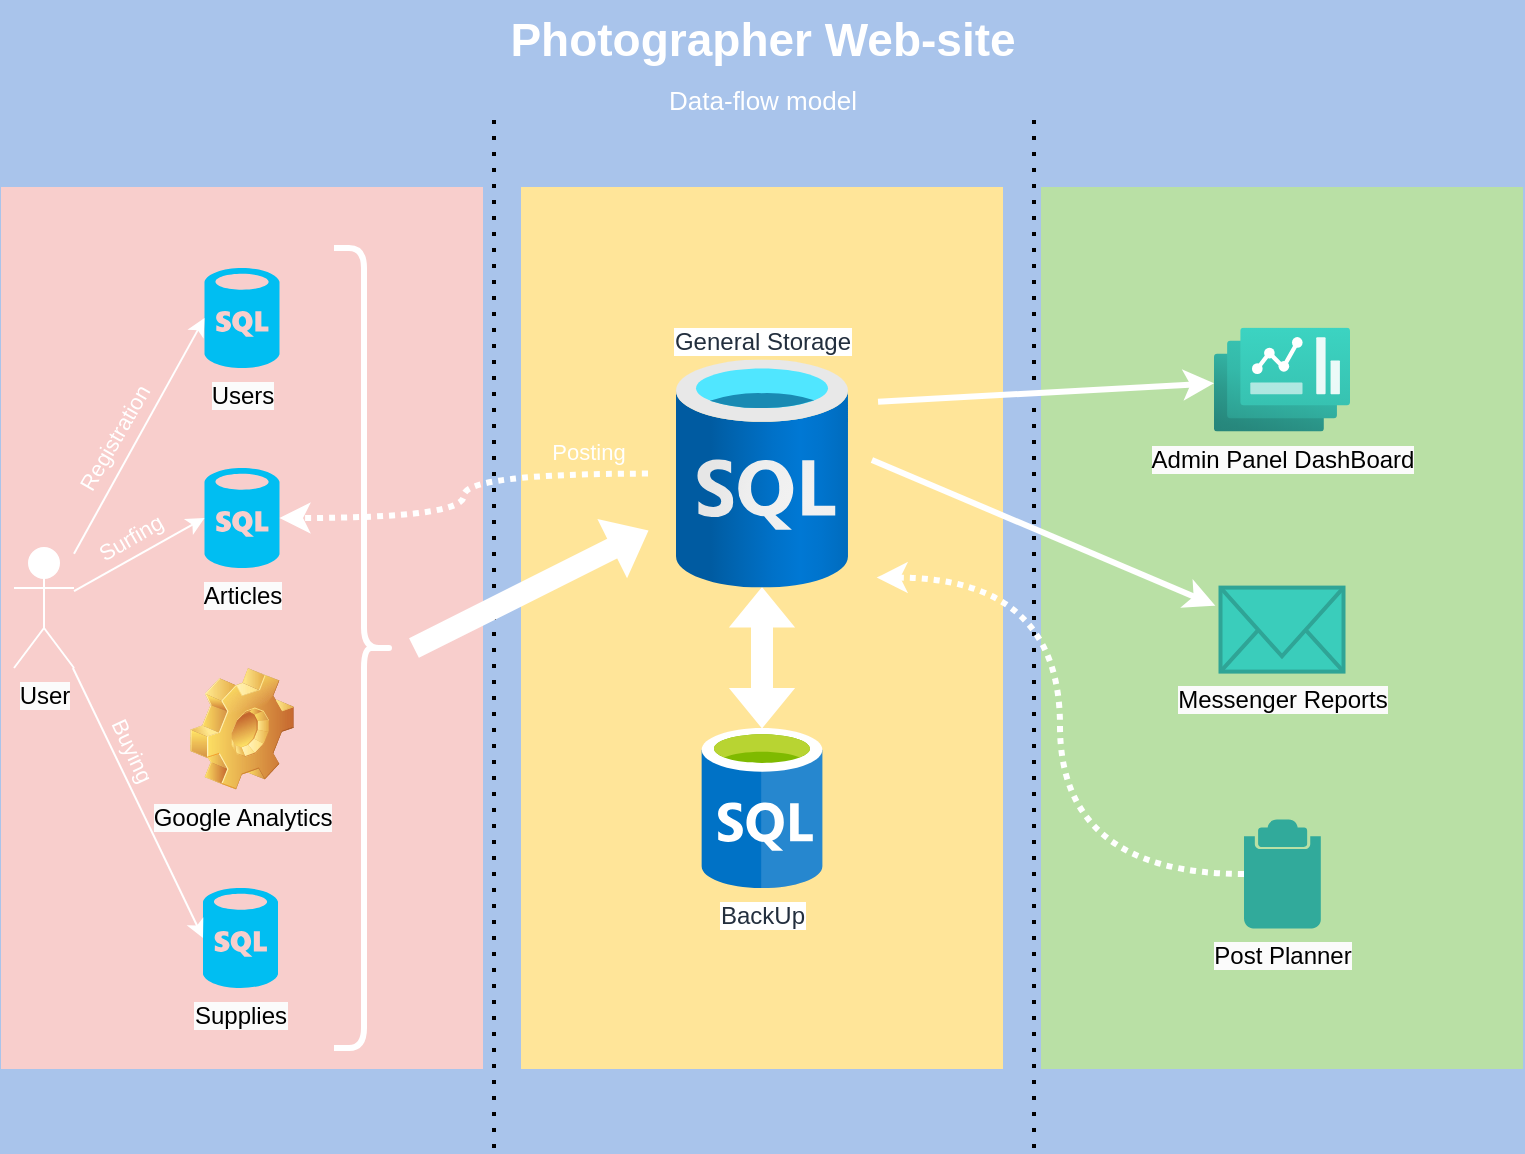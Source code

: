 <mxfile version="20.7.4" type="device"><diagram id="Rt0gpjB9u6Wwgif-axTd" name="Страница 1"><mxGraphModel dx="875" dy="558" grid="1" gridSize="10" guides="1" tooltips="1" connect="1" arrows="1" fold="1" page="1" pageScale="1" pageWidth="1169" pageHeight="827" background="#A9C4EB" math="0" shadow="0"><root><mxCell id="0"/><mxCell id="1" parent="0"/><mxCell id="FRi6zXI5EyikwrQfMSg7-2" value="" style="rounded=0;whiteSpace=wrap;html=1;fillColor=#F8CECC;strokeColor=#F8CECC;" vertex="1" parent="1"><mxGeometry x="205" y="194" width="240" height="440" as="geometry"/></mxCell><mxCell id="FRi6zXI5EyikwrQfMSg7-3" value="" style="rounded=0;whiteSpace=wrap;html=1;strokeColor=#FFE599;fillColor=#FFE599;" vertex="1" parent="1"><mxGeometry x="465" y="194" width="240" height="440" as="geometry"/></mxCell><mxCell id="FRi6zXI5EyikwrQfMSg7-4" value="" style="rounded=0;whiteSpace=wrap;html=1;strokeColor=#B9E0A5;fillColor=#B9E0A5;" vertex="1" parent="1"><mxGeometry x="725" y="194" width="240" height="440" as="geometry"/></mxCell><mxCell id="FRi6zXI5EyikwrQfMSg7-6" value="" style="endArrow=none;dashed=1;html=1;dashPattern=1 3;strokeWidth=2;rounded=0;" edge="1" parent="1"><mxGeometry width="50" height="50" relative="1" as="geometry"><mxPoint x="451" y="674" as="sourcePoint"/><mxPoint x="451" y="154" as="targetPoint"/></mxGeometry></mxCell><mxCell id="FRi6zXI5EyikwrQfMSg7-7" value="" style="endArrow=none;dashed=1;html=1;dashPattern=1 3;strokeWidth=2;rounded=0;" edge="1" parent="1"><mxGeometry width="50" height="50" relative="1" as="geometry"><mxPoint x="721" y="674" as="sourcePoint"/><mxPoint x="721" y="154" as="targetPoint"/></mxGeometry></mxCell><mxCell id="FRi6zXI5EyikwrQfMSg7-9" value="BackUp" style="sketch=0;aspect=fixed;html=1;points=[];align=center;image;fontSize=12;image=img/lib/mscae/SQL_Database_generic.svg;dashed=0;fontFamily=Helvetica;fontColor=#232F3E;strokeColor=#232F3E;fillColor=#ffffff;gradientColor=none;" vertex="1" parent="1"><mxGeometry x="545" y="464" width="80" height="80" as="geometry"/></mxCell><mxCell id="FRi6zXI5EyikwrQfMSg7-10" value="&lt;span style=&quot;background-color: rgb(251, 251, 251);&quot;&gt;Users&lt;/span&gt;" style="verticalLabelPosition=bottom;html=1;verticalAlign=top;align=center;strokeColor=none;fillColor=#00BEF2;shape=mxgraph.azure.sql_database;" vertex="1" parent="1"><mxGeometry x="306.25" y="234" width="37.5" height="50" as="geometry"/></mxCell><mxCell id="FRi6zXI5EyikwrQfMSg7-11" value="&lt;span style=&quot;background-color: rgb(251, 251, 251);&quot;&gt;Articles&lt;/span&gt;" style="verticalLabelPosition=bottom;html=1;verticalAlign=top;align=center;strokeColor=none;fillColor=#00BEF2;shape=mxgraph.azure.sql_database;" vertex="1" parent="1"><mxGeometry x="306.25" y="334" width="37.5" height="50" as="geometry"/></mxCell><mxCell id="FRi6zXI5EyikwrQfMSg7-12" value="&lt;span style=&quot;background-color: rgb(251, 251, 251);&quot;&gt;Supplies&lt;/span&gt;" style="verticalLabelPosition=bottom;html=1;verticalAlign=top;align=center;strokeColor=none;fillColor=#00BEF2;shape=mxgraph.azure.sql_database;" vertex="1" parent="1"><mxGeometry x="305.5" y="544" width="37.5" height="50" as="geometry"/></mxCell><mxCell id="FRi6zXI5EyikwrQfMSg7-13" value="&lt;span style=&quot;background-color: rgb(251, 251, 251);&quot;&gt;Google Analytics&lt;/span&gt;" style="shape=image;html=1;verticalLabelPosition=bottom;verticalAlign=top;imageAspect=1;aspect=fixed;image=img/clipart/Gear_128x128.png;strokeColor=#B9E0A5;fillColor=#B9E0A5;" vertex="1" parent="1"><mxGeometry x="299" y="434" width="52" height="61" as="geometry"/></mxCell><mxCell id="FRi6zXI5EyikwrQfMSg7-15" value="&lt;span style=&quot;background-color: rgb(251, 251, 251);&quot;&gt;Admin Panel DashBoard&lt;/span&gt;" style="aspect=fixed;html=1;points=[];align=center;image;fontSize=12;image=img/lib/azure2/other/Dashboard_Hub.svg;strokeColor=#B9E0A5;fillColor=#B9E0A5;" vertex="1" parent="1"><mxGeometry x="811" y="263.8" width="68" height="52" as="geometry"/></mxCell><mxCell id="FRi6zXI5EyikwrQfMSg7-16" value="&lt;span style=&quot;background-color: rgb(251, 251, 251);&quot;&gt;Messenger Reports&lt;/span&gt;" style="html=1;verticalLabelPosition=bottom;align=center;labelBackgroundColor=#ffffff;verticalAlign=top;strokeWidth=2;strokeColor=#2fa496;shadow=0;dashed=0;shape=mxgraph.ios7.icons.mail;fillColor=#3acdbb;" vertex="1" parent="1"><mxGeometry x="814.25" y="393.8" width="61.5" height="42" as="geometry"/></mxCell><mxCell id="FRi6zXI5EyikwrQfMSg7-17" value="&lt;span style=&quot;background-color: rgb(251, 251, 251);&quot;&gt;Post Planner&lt;/span&gt;" style="shadow=0;dashed=0;html=1;strokeColor=none;fillColor=#31aa9b;labelPosition=center;verticalLabelPosition=bottom;verticalAlign=top;align=center;outlineConnect=0;shape=mxgraph.veeam.failover_plan;" vertex="1" parent="1"><mxGeometry x="826" y="509.8" width="38.4" height="54.4" as="geometry"/></mxCell><mxCell id="FRi6zXI5EyikwrQfMSg7-20" value="User" style="shape=umlActor;verticalLabelPosition=bottom;verticalAlign=top;html=1;outlineConnect=0;labelBackgroundColor=#fbfbfb;strokeColor=#FFFFFF;fillColor=#FFFFFF;" vertex="1" parent="1"><mxGeometry x="211" y="374" width="30" height="60" as="geometry"/></mxCell><mxCell id="FRi6zXI5EyikwrQfMSg7-25" value="" style="shape=flexArrow;endArrow=classic;startArrow=classic;html=1;rounded=0;strokeColor=#FFFFFF;fillColor=default;" edge="1" parent="1" source="FRi6zXI5EyikwrQfMSg7-9" target="FRi6zXI5EyikwrQfMSg7-8"><mxGeometry width="100" height="100" relative="1" as="geometry"><mxPoint x="531" y="474" as="sourcePoint"/><mxPoint x="631" y="374" as="targetPoint"/></mxGeometry></mxCell><mxCell id="FRi6zXI5EyikwrQfMSg7-8" value="General Storage" style="aspect=fixed;html=1;points=[];align=center;image;fontSize=12;image=img/lib/azure2/databases/SQL_Database.svg;dashed=0;fontFamily=Helvetica;fontColor=#232F3E;strokeColor=#232F3E;fillColor=#ffffff;gradientColor=none;sketch=0;labelPosition=center;verticalLabelPosition=top;verticalAlign=bottom;" vertex="1" parent="1"><mxGeometry x="528" y="279.8" width="114" height="114" as="geometry"/></mxCell><mxCell id="FRi6zXI5EyikwrQfMSg7-26" value="" style="endArrow=classic;html=1;rounded=0;entryX=0;entryY=0.5;entryDx=0;entryDy=0;entryPerimeter=0;strokeColor=#FFFFFF;" edge="1" parent="1" source="FRi6zXI5EyikwrQfMSg7-20" target="FRi6zXI5EyikwrQfMSg7-10"><mxGeometry width="50" height="50" relative="1" as="geometry"><mxPoint x="561" y="444" as="sourcePoint"/><mxPoint x="611" y="394" as="targetPoint"/></mxGeometry></mxCell><mxCell id="FRi6zXI5EyikwrQfMSg7-27" value="" style="endArrow=classic;html=1;rounded=0;entryX=0;entryY=0.5;entryDx=0;entryDy=0;entryPerimeter=0;strokeColor=#FFFFFF;" edge="1" parent="1" source="FRi6zXI5EyikwrQfMSg7-20" target="FRi6zXI5EyikwrQfMSg7-11"><mxGeometry width="50" height="50" relative="1" as="geometry"><mxPoint x="561" y="444" as="sourcePoint"/><mxPoint x="611" y="394" as="targetPoint"/></mxGeometry></mxCell><mxCell id="FRi6zXI5EyikwrQfMSg7-28" value="" style="endArrow=classic;html=1;rounded=0;entryX=0;entryY=0.5;entryDx=0;entryDy=0;entryPerimeter=0;strokeColor=#FFFFFF;" edge="1" parent="1" source="FRi6zXI5EyikwrQfMSg7-20" target="FRi6zXI5EyikwrQfMSg7-12"><mxGeometry width="50" height="50" relative="1" as="geometry"><mxPoint x="271" y="474" as="sourcePoint"/><mxPoint x="611" y="394" as="targetPoint"/></mxGeometry></mxCell><mxCell id="FRi6zXI5EyikwrQfMSg7-31" value="" style="shape=curlyBracket;whiteSpace=wrap;html=1;rounded=1;flipH=1;labelPosition=right;verticalLabelPosition=middle;align=left;verticalAlign=middle;labelBackgroundColor=#fbfbfb;strokeColor=#FFFFFF;fillColor=#31aa9b;strokeWidth=3;" vertex="1" parent="1"><mxGeometry x="371" y="224" width="30" height="400" as="geometry"/></mxCell><mxCell id="FRi6zXI5EyikwrQfMSg7-33" value="" style="shape=flexArrow;endArrow=classic;html=1;rounded=0;strokeColor=#FFFFFF;fillColor=#FFFFFF;" edge="1" parent="1" target="FRi6zXI5EyikwrQfMSg7-8"><mxGeometry width="50" height="50" relative="1" as="geometry"><mxPoint x="411" y="424" as="sourcePoint"/><mxPoint x="461" y="374" as="targetPoint"/></mxGeometry></mxCell><mxCell id="FRi6zXI5EyikwrQfMSg7-34" value="" style="endArrow=classic;html=1;rounded=1;strokeColor=#FFFFFF;fillColor=#B3B3B3;entryX=1;entryY=0.5;entryDx=0;entryDy=0;entryPerimeter=0;strokeWidth=3;dashed=1;dashPattern=1 1;edgeStyle=orthogonalEdgeStyle;curved=1;" edge="1" parent="1" source="FRi6zXI5EyikwrQfMSg7-8" target="FRi6zXI5EyikwrQfMSg7-11"><mxGeometry width="50" height="50" relative="1" as="geometry"><mxPoint x="561" y="444" as="sourcePoint"/><mxPoint x="611" y="394" as="targetPoint"/></mxGeometry></mxCell><mxCell id="FRi6zXI5EyikwrQfMSg7-36" value="" style="endArrow=classic;html=1;rounded=1;strokeColor=#FFFFFF;fillColor=#B3B3B3;entryX=1.003;entryY=0.956;entryDx=0;entryDy=0;entryPerimeter=0;strokeWidth=3;dashed=1;dashPattern=1 1;edgeStyle=orthogonalEdgeStyle;curved=1;" edge="1" parent="1" source="FRi6zXI5EyikwrQfMSg7-17" target="FRi6zXI5EyikwrQfMSg7-8"><mxGeometry width="50" height="50" relative="1" as="geometry"><mxPoint x="561" y="444" as="sourcePoint"/><mxPoint x="611" y="394" as="targetPoint"/></mxGeometry></mxCell><mxCell id="FRi6zXI5EyikwrQfMSg7-37" value="" style="endArrow=classic;html=1;rounded=1;strokeColor=#FFFFFF;strokeWidth=3;fillColor=#FFFFFF;curved=1;exitX=1.009;exitY=0.185;exitDx=0;exitDy=0;exitPerimeter=0;" edge="1" parent="1" source="FRi6zXI5EyikwrQfMSg7-8" target="FRi6zXI5EyikwrQfMSg7-15"><mxGeometry width="50" height="50" relative="1" as="geometry"><mxPoint x="560" y="440" as="sourcePoint"/><mxPoint x="610" y="390" as="targetPoint"/></mxGeometry></mxCell><mxCell id="FRi6zXI5EyikwrQfMSg7-39" value="" style="endArrow=classic;html=1;rounded=1;strokeColor=#FFFFFF;strokeWidth=3;fillColor=#FFFFFF;curved=1;entryX=-0.042;entryY=0.215;entryDx=0;entryDy=0;entryPerimeter=0;exitX=0.982;exitY=0.44;exitDx=0;exitDy=0;exitPerimeter=0;" edge="1" parent="1" source="FRi6zXI5EyikwrQfMSg7-8" target="FRi6zXI5EyikwrQfMSg7-16"><mxGeometry width="50" height="50" relative="1" as="geometry"><mxPoint x="560" y="440" as="sourcePoint"/><mxPoint x="610" y="390" as="targetPoint"/></mxGeometry></mxCell><mxCell id="FRi6zXI5EyikwrQfMSg7-40" value="Photographer Web-site" style="text;html=1;align=center;verticalAlign=middle;resizable=0;points=[];autosize=1;fontColor=#FFFFFF;fontStyle=1;fontSize=23;" vertex="1" parent="1"><mxGeometry x="445" y="100" width="280" height="40" as="geometry"/></mxCell><mxCell id="FRi6zXI5EyikwrQfMSg7-41" value="Data-flow model" style="text;html=1;align=center;verticalAlign=middle;resizable=0;points=[];autosize=1;strokeColor=none;fillColor=none;fontSize=13;fontColor=#FFFFFF;" vertex="1" parent="1"><mxGeometry x="525" y="135" width="120" height="30" as="geometry"/></mxCell><mxCell id="FRi6zXI5EyikwrQfMSg7-42" value="Registration" style="text;html=1;align=center;verticalAlign=middle;resizable=0;points=[];autosize=1;strokeColor=none;fillColor=none;fontSize=11;fontColor=#FFFFFF;rotation=-60;" vertex="1" parent="1"><mxGeometry x="221.25" y="304" width="80" height="30" as="geometry"/></mxCell><mxCell id="FRi6zXI5EyikwrQfMSg7-43" value="Buying" style="text;html=1;align=center;verticalAlign=middle;resizable=0;points=[];autosize=1;strokeColor=none;fillColor=none;fontSize=11;fontColor=#FFFFFF;rotation=65;" vertex="1" parent="1"><mxGeometry x="240" y="460" width="60" height="30" as="geometry"/></mxCell><mxCell id="FRi6zXI5EyikwrQfMSg7-44" value="Surfing" style="text;html=1;align=center;verticalAlign=middle;resizable=0;points=[];autosize=1;strokeColor=none;fillColor=none;fontSize=11;fontColor=#FFFFFF;rotation=-30;" vertex="1" parent="1"><mxGeometry x="239" y="354" width="60" height="30" as="geometry"/></mxCell><mxCell id="FRi6zXI5EyikwrQfMSg7-45" value="Posting" style="text;html=1;align=center;verticalAlign=middle;resizable=0;points=[];autosize=1;strokeColor=none;fillColor=none;fontSize=11;fontColor=#FFFFFF;rotation=0;" vertex="1" parent="1"><mxGeometry x="468" y="310.8" width="60" height="30" as="geometry"/></mxCell></root></mxGraphModel></diagram></mxfile>